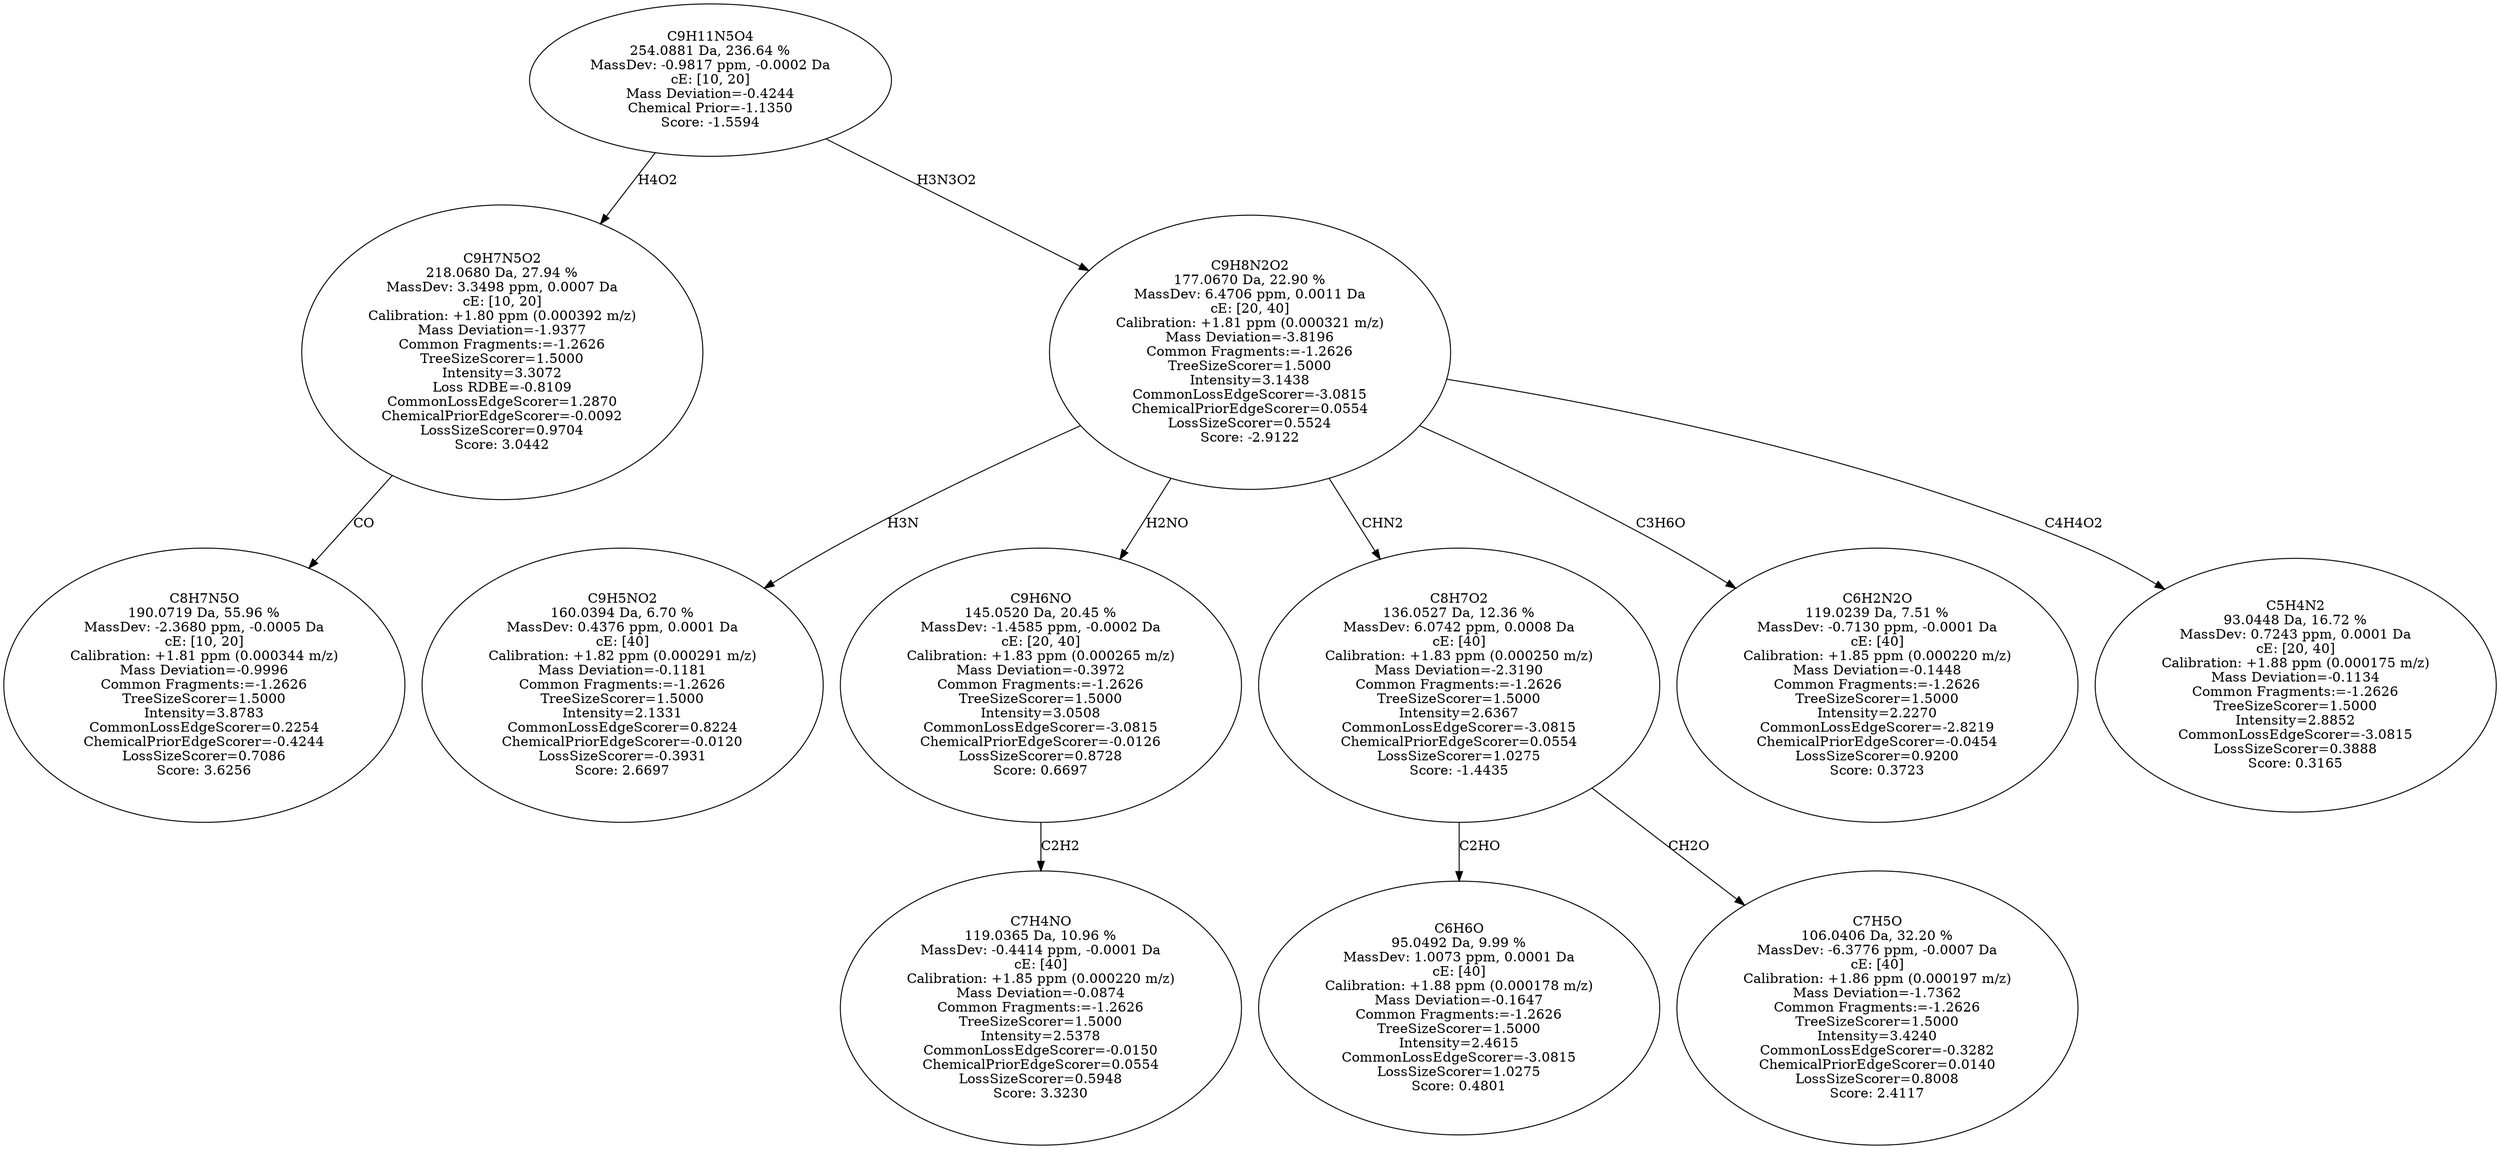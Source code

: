 strict digraph {
v1 [label="C8H7N5O\n190.0719 Da, 55.96 %\nMassDev: -2.3680 ppm, -0.0005 Da\ncE: [10, 20]\nCalibration: +1.81 ppm (0.000344 m/z)\nMass Deviation=-0.9996\nCommon Fragments:=-1.2626\nTreeSizeScorer=1.5000\nIntensity=3.8783\nCommonLossEdgeScorer=0.2254\nChemicalPriorEdgeScorer=-0.4244\nLossSizeScorer=0.7086\nScore: 3.6256"];
v2 [label="C9H7N5O2\n218.0680 Da, 27.94 %\nMassDev: 3.3498 ppm, 0.0007 Da\ncE: [10, 20]\nCalibration: +1.80 ppm (0.000392 m/z)\nMass Deviation=-1.9377\nCommon Fragments:=-1.2626\nTreeSizeScorer=1.5000\nIntensity=3.3072\nLoss RDBE=-0.8109\nCommonLossEdgeScorer=1.2870\nChemicalPriorEdgeScorer=-0.0092\nLossSizeScorer=0.9704\nScore: 3.0442"];
v3 [label="C9H5NO2\n160.0394 Da, 6.70 %\nMassDev: 0.4376 ppm, 0.0001 Da\ncE: [40]\nCalibration: +1.82 ppm (0.000291 m/z)\nMass Deviation=-0.1181\nCommon Fragments:=-1.2626\nTreeSizeScorer=1.5000\nIntensity=2.1331\nCommonLossEdgeScorer=0.8224\nChemicalPriorEdgeScorer=-0.0120\nLossSizeScorer=-0.3931\nScore: 2.6697"];
v4 [label="C7H4NO\n119.0365 Da, 10.96 %\nMassDev: -0.4414 ppm, -0.0001 Da\ncE: [40]\nCalibration: +1.85 ppm (0.000220 m/z)\nMass Deviation=-0.0874\nCommon Fragments:=-1.2626\nTreeSizeScorer=1.5000\nIntensity=2.5378\nCommonLossEdgeScorer=-0.0150\nChemicalPriorEdgeScorer=0.0554\nLossSizeScorer=0.5948\nScore: 3.3230"];
v5 [label="C9H6NO\n145.0520 Da, 20.45 %\nMassDev: -1.4585 ppm, -0.0002 Da\ncE: [20, 40]\nCalibration: +1.83 ppm (0.000265 m/z)\nMass Deviation=-0.3972\nCommon Fragments:=-1.2626\nTreeSizeScorer=1.5000\nIntensity=3.0508\nCommonLossEdgeScorer=-3.0815\nChemicalPriorEdgeScorer=-0.0126\nLossSizeScorer=0.8728\nScore: 0.6697"];
v6 [label="C6H6O\n95.0492 Da, 9.99 %\nMassDev: 1.0073 ppm, 0.0001 Da\ncE: [40]\nCalibration: +1.88 ppm (0.000178 m/z)\nMass Deviation=-0.1647\nCommon Fragments:=-1.2626\nTreeSizeScorer=1.5000\nIntensity=2.4615\nCommonLossEdgeScorer=-3.0815\nLossSizeScorer=1.0275\nScore: 0.4801"];
v7 [label="C7H5O\n106.0406 Da, 32.20 %\nMassDev: -6.3776 ppm, -0.0007 Da\ncE: [40]\nCalibration: +1.86 ppm (0.000197 m/z)\nMass Deviation=-1.7362\nCommon Fragments:=-1.2626\nTreeSizeScorer=1.5000\nIntensity=3.4240\nCommonLossEdgeScorer=-0.3282\nChemicalPriorEdgeScorer=0.0140\nLossSizeScorer=0.8008\nScore: 2.4117"];
v8 [label="C8H7O2\n136.0527 Da, 12.36 %\nMassDev: 6.0742 ppm, 0.0008 Da\ncE: [40]\nCalibration: +1.83 ppm (0.000250 m/z)\nMass Deviation=-2.3190\nCommon Fragments:=-1.2626\nTreeSizeScorer=1.5000\nIntensity=2.6367\nCommonLossEdgeScorer=-3.0815\nChemicalPriorEdgeScorer=0.0554\nLossSizeScorer=1.0275\nScore: -1.4435"];
v9 [label="C6H2N2O\n119.0239 Da, 7.51 %\nMassDev: -0.7130 ppm, -0.0001 Da\ncE: [40]\nCalibration: +1.85 ppm (0.000220 m/z)\nMass Deviation=-0.1448\nCommon Fragments:=-1.2626\nTreeSizeScorer=1.5000\nIntensity=2.2270\nCommonLossEdgeScorer=-2.8219\nChemicalPriorEdgeScorer=-0.0454\nLossSizeScorer=0.9200\nScore: 0.3723"];
v10 [label="C5H4N2\n93.0448 Da, 16.72 %\nMassDev: 0.7243 ppm, 0.0001 Da\ncE: [20, 40]\nCalibration: +1.88 ppm (0.000175 m/z)\nMass Deviation=-0.1134\nCommon Fragments:=-1.2626\nTreeSizeScorer=1.5000\nIntensity=2.8852\nCommonLossEdgeScorer=-3.0815\nLossSizeScorer=0.3888\nScore: 0.3165"];
v11 [label="C9H8N2O2\n177.0670 Da, 22.90 %\nMassDev: 6.4706 ppm, 0.0011 Da\ncE: [20, 40]\nCalibration: +1.81 ppm (0.000321 m/z)\nMass Deviation=-3.8196\nCommon Fragments:=-1.2626\nTreeSizeScorer=1.5000\nIntensity=3.1438\nCommonLossEdgeScorer=-3.0815\nChemicalPriorEdgeScorer=0.0554\nLossSizeScorer=0.5524\nScore: -2.9122"];
v12 [label="C9H11N5O4\n254.0881 Da, 236.64 %\nMassDev: -0.9817 ppm, -0.0002 Da\ncE: [10, 20]\nMass Deviation=-0.4244\nChemical Prior=-1.1350\nScore: -1.5594"];
v2 -> v1 [label="CO"];
v12 -> v2 [label="H4O2"];
v11 -> v3 [label="H3N"];
v5 -> v4 [label="C2H2"];
v11 -> v5 [label="H2NO"];
v8 -> v6 [label="C2HO"];
v8 -> v7 [label="CH2O"];
v11 -> v8 [label="CHN2"];
v11 -> v9 [label="C3H6O"];
v11 -> v10 [label="C4H4O2"];
v12 -> v11 [label="H3N3O2"];
}